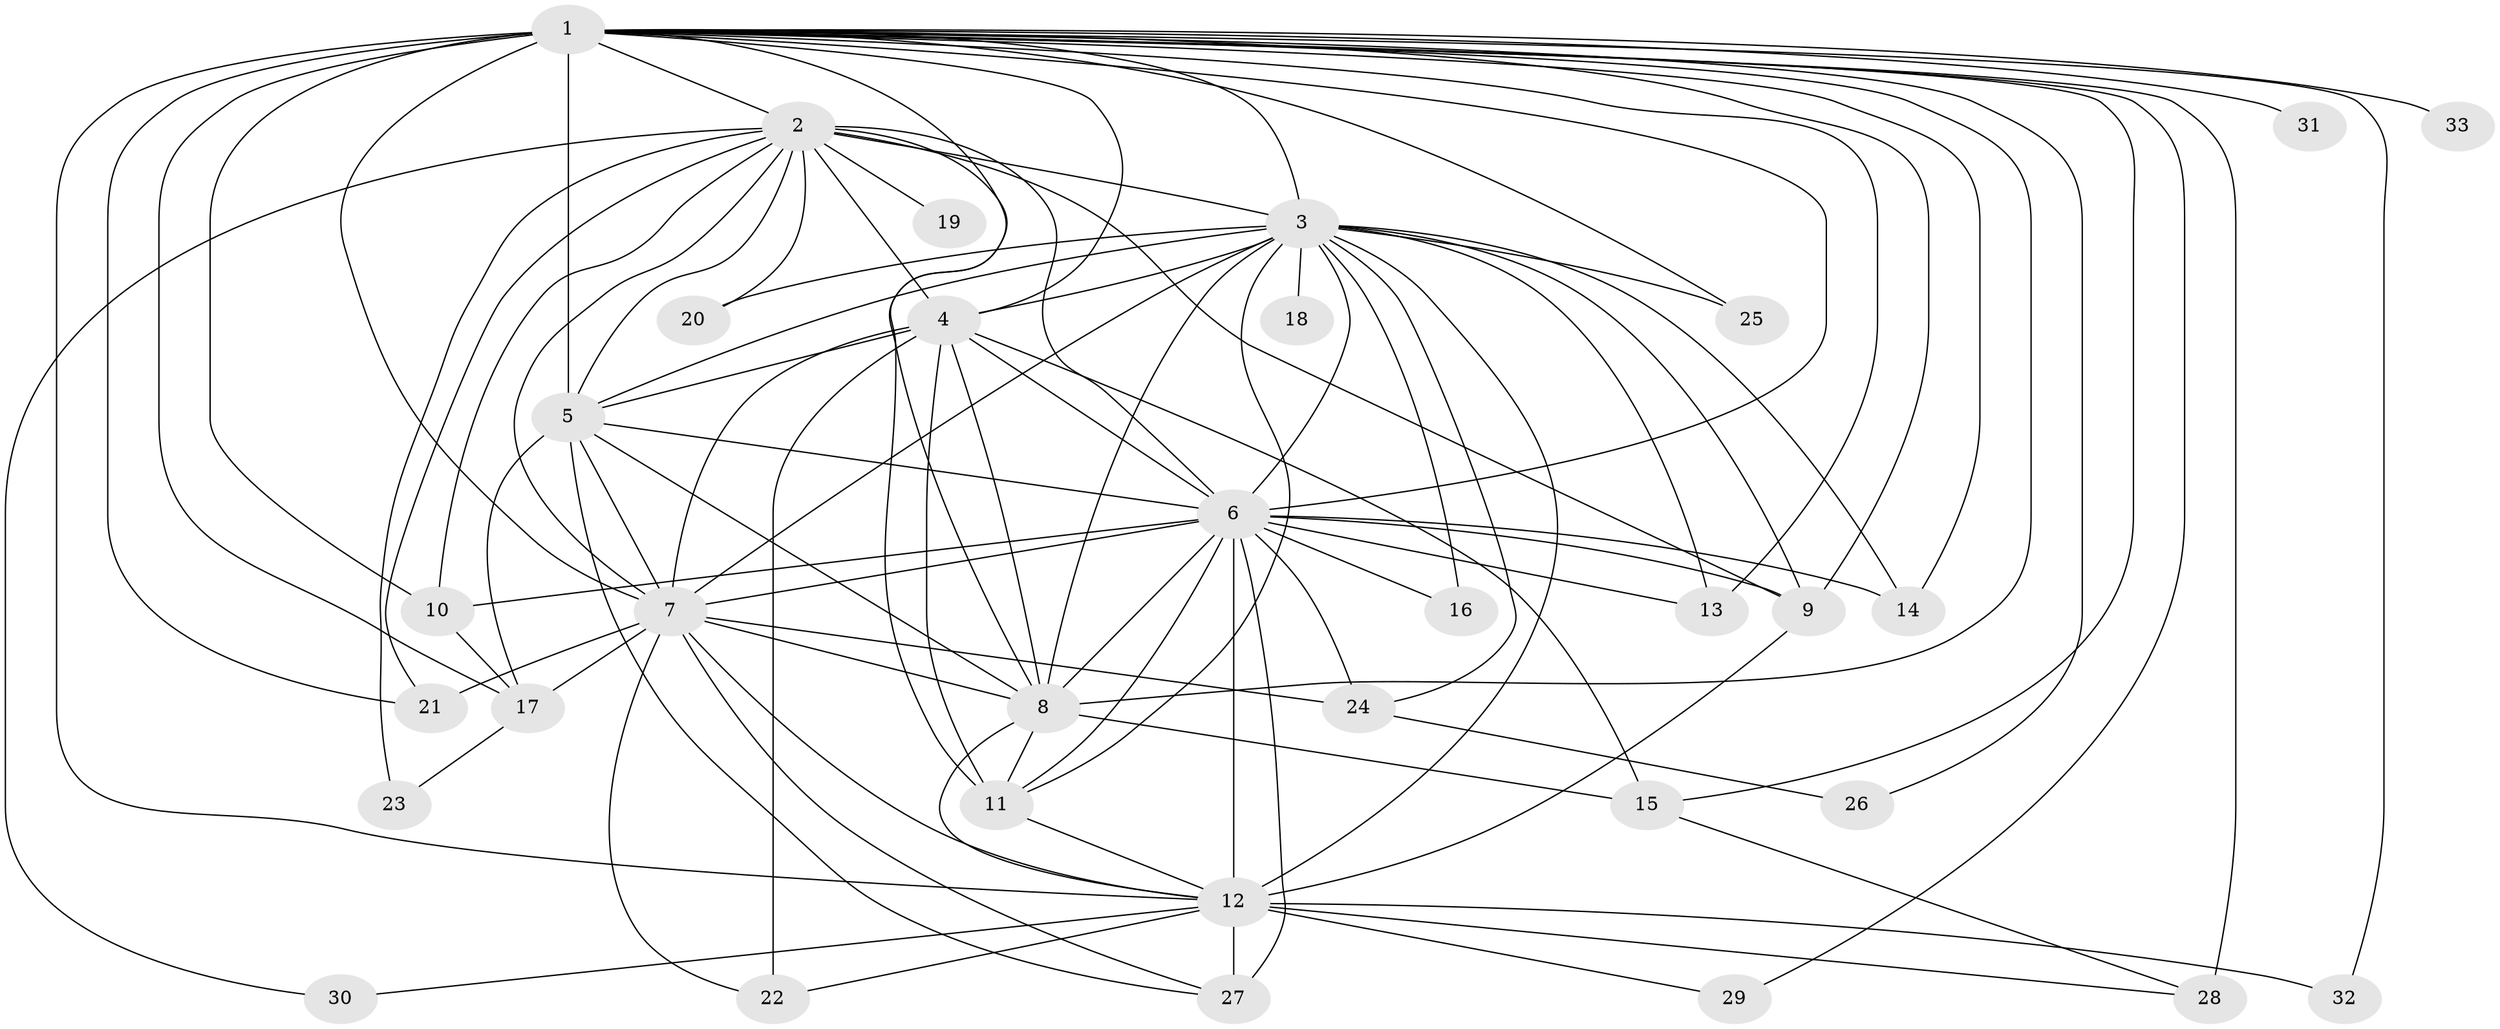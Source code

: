 // original degree distribution, {18: 0.018867924528301886, 19: 0.018867924528301886, 28: 0.009433962264150943, 21: 0.009433962264150943, 39: 0.009433962264150943, 24: 0.009433962264150943, 26: 0.009433962264150943, 16: 0.009433962264150943, 2: 0.5849056603773585, 4: 0.11320754716981132, 6: 0.018867924528301886, 5: 0.009433962264150943, 3: 0.1792452830188679}
// Generated by graph-tools (version 1.1) at 2025/49/03/04/25 22:49:52]
// undirected, 33 vertices, 96 edges
graph export_dot {
  node [color=gray90,style=filled];
  1;
  2;
  3;
  4;
  5;
  6;
  7;
  8;
  9;
  10;
  11;
  12;
  13;
  14;
  15;
  16;
  17;
  18;
  19;
  20;
  21;
  22;
  23;
  24;
  25;
  26;
  27;
  28;
  29;
  30;
  31;
  32;
  33;
  1 -- 2 [weight=2.0];
  1 -- 3 [weight=5.0];
  1 -- 4 [weight=3.0];
  1 -- 5 [weight=23.0];
  1 -- 6 [weight=5.0];
  1 -- 7 [weight=2.0];
  1 -- 8 [weight=2.0];
  1 -- 9 [weight=1.0];
  1 -- 10 [weight=4.0];
  1 -- 11 [weight=1.0];
  1 -- 12 [weight=2.0];
  1 -- 13 [weight=3.0];
  1 -- 14 [weight=1.0];
  1 -- 15 [weight=1.0];
  1 -- 17 [weight=1.0];
  1 -- 21 [weight=2.0];
  1 -- 25 [weight=1.0];
  1 -- 26 [weight=1.0];
  1 -- 28 [weight=2.0];
  1 -- 29 [weight=1.0];
  1 -- 31 [weight=2.0];
  1 -- 32 [weight=1.0];
  1 -- 33 [weight=1.0];
  2 -- 3 [weight=1.0];
  2 -- 4 [weight=1.0];
  2 -- 5 [weight=1.0];
  2 -- 6 [weight=3.0];
  2 -- 7 [weight=2.0];
  2 -- 8 [weight=1.0];
  2 -- 9 [weight=1.0];
  2 -- 10 [weight=1.0];
  2 -- 19 [weight=1.0];
  2 -- 20 [weight=1.0];
  2 -- 21 [weight=1.0];
  2 -- 23 [weight=1.0];
  2 -- 30 [weight=1.0];
  3 -- 4 [weight=1.0];
  3 -- 5 [weight=1.0];
  3 -- 6 [weight=2.0];
  3 -- 7 [weight=3.0];
  3 -- 8 [weight=1.0];
  3 -- 9 [weight=2.0];
  3 -- 11 [weight=2.0];
  3 -- 12 [weight=1.0];
  3 -- 13 [weight=1.0];
  3 -- 14 [weight=1.0];
  3 -- 16 [weight=1.0];
  3 -- 18 [weight=2.0];
  3 -- 20 [weight=1.0];
  3 -- 24 [weight=1.0];
  3 -- 25 [weight=1.0];
  4 -- 5 [weight=2.0];
  4 -- 6 [weight=3.0];
  4 -- 7 [weight=4.0];
  4 -- 8 [weight=1.0];
  4 -- 11 [weight=7.0];
  4 -- 15 [weight=1.0];
  4 -- 22 [weight=2.0];
  5 -- 6 [weight=2.0];
  5 -- 7 [weight=3.0];
  5 -- 8 [weight=1.0];
  5 -- 17 [weight=1.0];
  5 -- 27 [weight=1.0];
  6 -- 7 [weight=5.0];
  6 -- 8 [weight=3.0];
  6 -- 9 [weight=1.0];
  6 -- 10 [weight=2.0];
  6 -- 11 [weight=1.0];
  6 -- 12 [weight=11.0];
  6 -- 13 [weight=1.0];
  6 -- 14 [weight=2.0];
  6 -- 16 [weight=2.0];
  6 -- 24 [weight=2.0];
  6 -- 27 [weight=1.0];
  7 -- 8 [weight=2.0];
  7 -- 12 [weight=2.0];
  7 -- 17 [weight=1.0];
  7 -- 21 [weight=7.0];
  7 -- 22 [weight=1.0];
  7 -- 24 [weight=1.0];
  7 -- 27 [weight=1.0];
  8 -- 11 [weight=2.0];
  8 -- 12 [weight=1.0];
  8 -- 15 [weight=2.0];
  9 -- 12 [weight=1.0];
  10 -- 17 [weight=1.0];
  11 -- 12 [weight=1.0];
  12 -- 22 [weight=1.0];
  12 -- 27 [weight=2.0];
  12 -- 28 [weight=1.0];
  12 -- 29 [weight=1.0];
  12 -- 30 [weight=1.0];
  12 -- 32 [weight=1.0];
  15 -- 28 [weight=1.0];
  17 -- 23 [weight=1.0];
  24 -- 26 [weight=1.0];
}
